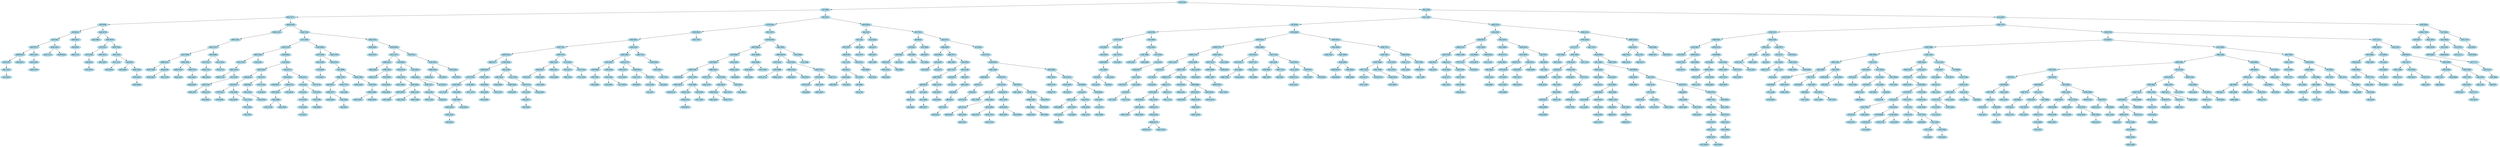 digraph G {
node [shape=ellipse, style=filled, color=lightblue];
"LEX-9162" [label="LEX-9162"];
"LEX-9162" -> "EIP-4496";
"EIP-4496" [label="EIP-4496"];
"EIP-4496" -> "BEU-4171";
"BEU-4171" [label="BEU-4171"];
"BEU-4171" -> "APP-0094";
"APP-0094" [label="APP-0094"];
"APP-0094" -> "ANI-6421";
"ANI-6421" [label="ANI-6421"];
"ANI-6421" -> "AII-7169";
"AII-7169" [label="AII-7169"];
"AII-7169" -> "AEP-4574";
"AEP-4574" [label="AEP-4574"];
"AEP-4574" -> "ADW-8533";
"ADW-8533" [label="ADW-8533"];
"ADW-8533" -> "ABT-4100";
"ABT-4100" [label="ABT-4100"];
"ABT-4100" -> "ABL-7035";
"ABL-7035" [label="ABL-7035"];
"ABL-7035" -> "AAU-8024";
"AAU-8024" [label="AAU-8024"];
"ADW-8533" -> "ADZ-8811";
"ADZ-8811" [label="ADZ-8811"];
"AEP-4574" -> "AFD-3103";
"AFD-3103" [label="AFD-3103"];
"AFD-3103" -> "AHS-2300";
"AHS-2300" [label="AHS-2300"];
"AHS-2300" -> "AHE-6749";
"AHE-6749" [label="AHE-6749"];
"AII-7169" -> "AMO-4501";
"AMO-4501" [label="AMO-4501"];
"AMO-4501" -> "ALN-1132";
"ALN-1132" [label="ALN-1132"];
"AMO-4501" -> "AMP-6829";
"AMP-6829" [label="AMP-6829"];
"ANI-6421" -> "APN-6817";
"APN-6817" [label="APN-6817"];
"APN-6817" -> "ANI-8491";
"ANI-8491" [label="ANI-8491"];
"ANI-8491" -> "ANY-1151";
"ANY-1151" [label="ANY-1151"];
"APP-0094" -> "AQZ-4738";
"AQZ-4738" [label="AQZ-4738"];
"AQZ-4738" -> "AQE-5802";
"AQE-5802" [label="AQE-5802"];
"AQZ-4738" -> "AWV-4976";
"AWV-4976" [label="AWV-4976"];
"AWV-4976" -> "AVY-1033";
"AVY-1033" [label="AVY-1033"];
"AVY-1033" -> "AUT-2320";
"AUT-2320" [label="AUT-2320"];
"AUT-2320" -> "ASJ-0010";
"ASJ-0010" [label="ASJ-0010"];
"ASJ-0010" -> "ATN-9015";
"ATN-9015" [label="ATN-9015"];
"AVY-1033" -> "AWV-4721";
"AWV-4721" [label="AWV-4721"];
"AWV-4721" -> "AWT-4087";
"AWT-4087" [label="AWT-4087"];
"AWV-4976" -> "BDR-7054";
"BDR-7054" [label="BDR-7054"];
"BDR-7054" -> "AZA-3761";
"AZA-3761" [label="AZA-3761"];
"AZA-3761" -> "AYS-7532";
"AYS-7532" [label="AYS-7532"];
"AYS-7532" -> "AYG-9036";
"AYG-9036" [label="AYG-9036"];
"AZA-3761" -> "AZJ-9541";
"AZJ-9541" [label="AZJ-9541"];
"AZJ-9541" -> "AZD-8580";
"AZD-8580" [label="AZD-8580"];
"AZJ-9541" -> "BDE-1633";
"BDE-1633" [label="BDE-1633"];
"BDE-1633" -> "BCR-3442";
"BCR-3442" [label="BCR-3442"];
"BCR-3442" -> "BBC-6948";
"BBC-6948" [label="BBC-6948"];
"BEU-4171" -> "BWR-5678";
"BWR-5678" [label="BWR-5678"];
"BWR-5678" -> "BWK-1533";
"BWK-1533" [label="BWK-1533"];
"BWK-1533" -> "BFH-7291";
"BFH-7291" [label="BFH-7291"];
"BFH-7291" -> "BQO-1231";
"BQO-1231" [label="BQO-1231"];
"BQO-1231" -> "BLO-1900";
"BLO-1900" [label="BLO-1900"];
"BLO-1900" -> "BHB-5254";
"BHB-5254" [label="BHB-5254"];
"BHB-5254" -> "BFW-7048";
"BFW-7048" [label="BFW-7048"];
"BHB-5254" -> "BKJ-8136";
"BKJ-8136" [label="BKJ-8136"];
"BKJ-8136" -> "BHF-2483";
"BHF-2483" [label="BHF-2483"];
"BKJ-8136" -> "BKU-4158";
"BKU-4158" [label="BKU-4158"];
"BLO-1900" -> "BOZ-1852";
"BOZ-1852" [label="BOZ-1852"];
"BOZ-1852" -> "BMG-0316";
"BMG-0316" [label="BMG-0316"];
"BMG-0316" -> "BOJ-2149";
"BOJ-2149" [label="BOJ-2149"];
"BOZ-1852" -> "BPK-7872";
"BPK-7872" [label="BPK-7872"];
"BPK-7872" -> "BQL-4603";
"BQL-4603" [label="BQL-4603"];
"BQL-4603" -> "BQD-9919";
"BQD-9919" [label="BQD-9919"];
"BQO-1231" -> "BUI-8088";
"BUI-8088" [label="BUI-8088"];
"BUI-8088" -> "BUF-9321";
"BUF-9321" [label="BUF-9321"];
"BUF-9321" -> "BQX-7751";
"BQX-7751" [label="BQX-7751"];
"BQX-7751" -> "BRO-4624";
"BRO-4624" [label="BRO-4624"];
"BUI-8088" -> "BUU-4919";
"BUU-4919" [label="BUU-4919"];
"BUU-4919" -> "BVP-2723";
"BVP-2723" [label="BVP-2723"];
"BWR-5678" -> "DQS-7226";
"DQS-7226" [label="DQS-7226"];
"DQS-7226" -> "CYL-3540";
"CYL-3540" [label="CYL-3540"];
"CYL-3540" -> "CAH-7316";
"CAH-7316" [label="CAH-7316"];
"CAH-7316" -> "BZN-3325";
"BZN-3325" [label="BZN-3325"];
"BZN-3325" -> "BYU-4749";
"BYU-4749" [label="BYU-4749"];
"BYU-4749" -> "BXO-3764";
"BXO-3764" [label="BXO-3764"];
"BXO-3764" -> "BXM-1724";
"BXM-1724" [label="BXM-1724"];
"BXO-3764" -> "BYT-1626";
"BYT-1626" [label="BYT-1626"];
"BYT-1626" -> "BYG-4745";
"BYG-4745" [label="BYG-4745"];
"BYG-4745" -> "BXX-2951";
"BXX-2951" [label="BXX-2951"];
"BYG-4745" -> "BYK-2525";
"BYK-2525" [label="BYK-2525"];
"BYK-2525" -> "BYQ-9601";
"BYQ-9601" [label="BYQ-9601"];
"BZN-3325" -> "CAD-0341";
"CAD-0341" [label="CAD-0341"];
"CAH-7316" -> "CXW-8262";
"CXW-8262" [label="CXW-8262"];
"CXW-8262" -> "CLV-5952";
"CLV-5952" [label="CLV-5952"];
"CLV-5952" -> "CHP-7420";
"CHP-7420" [label="CHP-7420"];
"CHP-7420" -> "CHB-8344";
"CHB-8344" [label="CHB-8344"];
"CHB-8344" -> "CDS-6337";
"CDS-6337" [label="CDS-6337"];
"CDS-6337" -> "CCP-9162";
"CCP-9162" [label="CCP-9162"];
"CCP-9162" -> "CAR-9096";
"CAR-9096" [label="CAR-9096"];
"CDS-6337" -> "CFB-7996";
"CFB-7996" [label="CFB-7996"];
"CFB-7996" -> "CED-9278";
"CED-9278" [label="CED-9278"];
"CFB-7996" -> "CGX-7329";
"CGX-7329" [label="CGX-7329"];
"CGX-7329" -> "CFG-3382";
"CFG-3382" [label="CFG-3382"];
"CFG-3382" -> "CFI-7979";
"CFI-7979" [label="CFI-7979"];
"CHP-7420" -> "CIZ-0178";
"CIZ-0178" [label="CIZ-0178"];
"CIZ-0178" -> "CIB-6281";
"CIB-6281" [label="CIB-6281"];
"CIB-6281" -> "CHS-2305";
"CHS-2305" [label="CHS-2305"];
"CHS-2305" -> "CHQ-4452";
"CHQ-4452" [label="CHQ-4452"];
"CIZ-0178" -> "CKU-5758";
"CKU-5758" [label="CKU-5758"];
"CKU-5758" -> "CLB-4919";
"CLB-4919" [label="CLB-4919"];
"CLV-5952" -> "CSQ-8175";
"CSQ-8175" [label="CSQ-8175"];
"CSQ-8175" -> "CON-9322";
"CON-9322" [label="CON-9322"];
"CON-9322" -> "CNH-6051";
"CNH-6051" [label="CNH-6051"];
"CON-9322" -> "CRR-2727";
"CRR-2727" [label="CRR-2727"];
"CRR-2727" -> "CRN-3890";
"CRN-3890" [label="CRN-3890"];
"CRN-3890" -> "CRG-3800";
"CRG-3800" [label="CRG-3800"];
"CRG-3800" -> "COO-5139";
"COO-5139" [label="COO-5139"];
"CRG-3800" -> "CRN-3529";
"CRN-3529" [label="CRN-3529"];
"CRR-2727" -> "CRZ-6918";
"CRZ-6918" [label="CRZ-6918"];
"CSQ-8175" -> "CXG-4311";
"CXG-4311" [label="CXG-4311"];
"CXG-4311" -> "CVI-4246";
"CVI-4246" [label="CVI-4246"];
"CVI-4246" -> "CSX-6161";
"CSX-6161" [label="CSX-6161"];
"CSX-6161" -> "CUZ-0552";
"CUZ-0552" [label="CUZ-0552"];
"CUZ-0552" -> "CUS-9162";
"CUS-9162" [label="CUS-9162"];
"CUS-9162" -> "CTI-3812";
"CTI-3812" [label="CTI-3812"];
"CVI-4246" -> "CVZ-6278";
"CVZ-6278" [label="CVZ-6278"];
"CVZ-6278" -> "CWI-0796";
"CWI-0796" [label="CWI-0796"];
"CWI-0796" -> "CXD-0806";
"CXD-0806" [label="CXD-0806"];
"CXG-4311" -> "CXU-4170";
"CXU-4170" [label="CXU-4170"];
"CYL-3540" -> "DOO-8692";
"DOO-8692" [label="DOO-8692"];
"DOO-8692" -> "DFF-4539";
"DFF-4539" [label="DFF-4539"];
"DFF-4539" -> "DDL-8786";
"DDL-8786" [label="DDL-8786"];
"DDL-8786" -> "CYZ-5646";
"CYZ-5646" [label="CYZ-5646"];
"CYZ-5646" -> "CYO-9612";
"CYO-9612" [label="CYO-9612"];
"DFF-4539" -> "DFZ-6133";
"DFZ-6133" [label="DFZ-6133"];
"DFZ-6133" -> "DLS-2899";
"DLS-2899" [label="DLS-2899"];
"DLS-2899" -> "DKH-3750";
"DKH-3750" [label="DKH-3750"];
"DKH-3750" -> "DJE-3852";
"DJE-3852" [label="DJE-3852"];
"DJE-3852" -> "DHP-2377";
"DHP-2377" [label="DHP-2377"];
"DHP-2377" -> "DGY-4444";
"DGY-4444" [label="DGY-4444"];
"DHP-2377" -> "DIX-1566";
"DIX-1566" [label="DIX-1566"];
"DIX-1566" -> "DIV-0874";
"DIV-0874" [label="DIV-0874"];
"DKH-3750" -> "DLM-7753";
"DLM-7753" [label="DLM-7753"];
"DLM-7753" -> "DLJ-1580";
"DLJ-1580" [label="DLJ-1580"];
"DLS-2899" -> "DMG-1589";
"DMG-1589" [label="DMG-1589"];
"DMG-1589" -> "DMG-0349";
"DMG-0349" [label="DMG-0349"];
"DMG-1589" -> "DOJ-4193";
"DOJ-4193" [label="DOJ-4193"];
"DOJ-4193" -> "DMW-1088";
"DMW-1088" [label="DMW-1088"];
"DMW-1088" -> "DML-0016";
"DML-0016" [label="DML-0016"];
"DMW-1088" -> "DMX-5634";
"DMX-5634" [label="DMX-5634"];
"DOO-8692" -> "DQO-3756";
"DQO-3756" [label="DQO-3756"];
"DQS-7226" -> "DRQ-7410";
"DRQ-7410" [label="DRQ-7410"];
"DRQ-7410" -> "DRK-5093";
"DRK-5093" [label="DRK-5093"];
"DRK-5093" -> "DQZ-9727";
"DQZ-9727" [label="DQZ-9727"];
"DRQ-7410" -> "EDQ-8364";
"EDQ-8364" [label="EDQ-8364"];
"EDQ-8364" -> "DVG-1277";
"DVG-1277" [label="DVG-1277"];
"DVG-1277" -> "DRS-8341";
"DRS-8341" [label="DRS-8341"];
"DRS-8341" -> "DRQ-9664";
"DRQ-9664" [label="DRQ-9664"];
"DRS-8341" -> "DTB-7652";
"DTB-7652" [label="DTB-7652"];
"DTB-7652" -> "DSH-3719";
"DSH-3719" [label="DSH-3719"];
"DTB-7652" -> "DUZ-8001";
"DUZ-8001" [label="DUZ-8001"];
"DUZ-8001" -> "DUR-8436";
"DUR-8436" [label="DUR-8436"];
"DUR-8436" -> "DTH-5000";
"DTH-5000" [label="DTH-5000"];
"DVG-1277" -> "DYR-8861";
"DYR-8861" [label="DYR-8861"];
"DYR-8861" -> "DVN-6479";
"DVN-6479" [label="DVN-6479"];
"DVN-6479" -> "DWS-9072";
"DWS-9072" [label="DWS-9072"];
"DWS-9072" -> "DWL-0966";
"DWL-0966" [label="DWL-0966"];
"DWS-9072" -> "DXO-0442";
"DXO-0442" [label="DXO-0442"];
"DXO-0442" -> "DWV-8659";
"DWV-8659" [label="DWV-8659"];
"DWV-8659" -> "DXO-0264";
"DXO-0264" [label="DXO-0264"];
"DXO-0442" -> "DXW-3105";
"DXW-3105" [label="DXW-3105"];
"DXW-3105" -> "DXQ-3632";
"DXQ-3632" [label="DXQ-3632"];
"DXW-3105" -> "DXW-7600";
"DXW-7600" [label="DXW-7600"];
"DYR-8861" -> "DZC-8931";
"DZC-8931" [label="DZC-8931"];
"DZC-8931" -> "EAS-2601";
"EAS-2601" [label="EAS-2601"];
"EAS-2601" -> "DZK-7375";
"DZK-7375" [label="DZK-7375"];
"DZK-7375" -> "EAG-5296";
"EAG-5296" [label="EAG-5296"];
"EAG-5296" -> "DZN-7220";
"DZN-7220" [label="DZN-7220"];
"EAG-5296" -> "EAJ-6154";
"EAJ-6154" [label="EAJ-6154"];
"EAS-2601" -> "ECX-0570";
"ECX-0570" [label="ECX-0570"];
"EDQ-8364" -> "EIA-9721";
"EIA-9721" [label="EIA-9721"];
"EIA-9721" -> "EES-2634";
"EES-2634" [label="EES-2634"];
"EES-2634" -> "EDW-0423";
"EDW-0423" [label="EDW-0423"];
"EDW-0423" -> "EDR-6061";
"EDR-6061" [label="EDR-6061"];
"EDW-0423" -> "EEF-0617";
"EEF-0617" [label="EEF-0617"];
"EES-2634" -> "EES-6200";
"EES-6200" [label="EES-6200"];
"EES-6200" -> "EET-6576";
"EET-6576" [label="EET-6576"];
"EIP-4496" -> "IDY-5341";
"IDY-5341" [label="IDY-5341"];
"IDY-5341" -> "GUX-8296";
"GUX-8296" [label="GUX-8296"];
"GUX-8296" -> "GON-9054";
"GON-9054" [label="GON-9054"];
"GON-9054" -> "FWS-0041";
"FWS-0041" [label="FWS-0041"];
"FWS-0041" -> "FOF-7291";
"FOF-7291" [label="FOF-7291"];
"FOF-7291" -> "EKM-5032";
"EKM-5032" [label="EKM-5032"];
"EKM-5032" -> "EJB-0417";
"EJB-0417" [label="EJB-0417"];
"EKM-5032" -> "FDW-6924";
"FDW-6924" [label="FDW-6924"];
"FDW-6924" -> "EWB-0203";
"EWB-0203" [label="EWB-0203"];
"EWB-0203" -> "ETN-5702";
"ETN-5702" [label="ETN-5702"];
"ETN-5702" -> "ELM-5863";
"ELM-5863" [label="ELM-5863"];
"ELM-5863" -> "ELL-4345";
"ELL-4345" [label="ELL-4345"];
"ELM-5863" -> "ETA-4820";
"ETA-4820" [label="ETA-4820"];
"ETA-4820" -> "EQD-9291";
"EQD-9291" [label="EQD-9291"];
"EQD-9291" -> "EMG-2945";
"EMG-2945" [label="EMG-2945"];
"EMG-2945" -> "EOE-5245";
"EOE-5245" [label="EOE-5245"];
"EOE-5245" -> "EPI-9236";
"EPI-9236" [label="EPI-9236"];
"EQD-9291" -> "EQQ-6012";
"EQQ-6012" [label="EQQ-6012"];
"ETN-5702" -> "EUR-0097";
"EUR-0097" [label="EUR-0097"];
"EUR-0097" -> "EVU-1178";
"EVU-1178" [label="EVU-1178"];
"EWB-0203" -> "EWN-1047";
"EWN-1047" [label="EWN-1047"];
"EWN-1047" -> "FAD-8893";
"FAD-8893" [label="FAD-8893"];
"FAD-8893" -> "EZS-6089";
"EZS-6089" [label="EZS-6089"];
"EZS-6089" -> "EZG-8460";
"EZG-8460" [label="EZG-8460"];
"FAD-8893" -> "FDG-5707";
"FDG-5707" [label="FDG-5707"];
"FDW-6924" -> "FJU-3265";
"FJU-3265" [label="FJU-3265"];
"FJU-3265" -> "FFE-4442";
"FFE-4442" [label="FFE-4442"];
"FFE-4442" -> "FED-0985";
"FED-0985" [label="FED-0985"];
"FFE-4442" -> "FHH-3644";
"FHH-3644" [label="FHH-3644"];
"FHH-3644" -> "FGR-6520";
"FGR-6520" [label="FGR-6520"];
"FJU-3265" -> "FNG-1953";
"FNG-1953" [label="FNG-1953"];
"FNG-1953" -> "FML-2718";
"FML-2718" [label="FML-2718"];
"FML-2718" -> "FLV-1638";
"FLV-1638" [label="FLV-1638"];
"FLV-1638" -> "FKA-3877";
"FKA-3877" [label="FKA-3877"];
"FKA-3877" -> "FJU-9529";
"FJU-9529" [label="FJU-9529"];
"FML-2718" -> "FMQ-4645";
"FMQ-4645" [label="FMQ-4645"];
"FOF-7291" -> "FRP-5755";
"FRP-5755" [label="FRP-5755"];
"FRP-5755" -> "FRE-3330";
"FRE-3330" [label="FRE-3330"];
"FRE-3330" -> "FQR-6265";
"FQR-6265" [label="FQR-6265"];
"FQR-6265" -> "FPI-9105";
"FPI-9105" [label="FPI-9105"];
"FQR-6265" -> "FRD-4059";
"FRD-4059" [label="FRD-4059"];
"FRD-4059" -> "FQU-0464";
"FQU-0464" [label="FQU-0464"];
"FRE-3330" -> "FRH-2501";
"FRH-2501" [label="FRH-2501"];
"FRH-2501" -> "FRO-0068";
"FRO-0068" [label="FRO-0068"];
"FRP-5755" -> "FTN-0343";
"FTN-0343" [label="FTN-0343"];
"FTN-0343" -> "FSG-9217";
"FSG-9217" [label="FSG-9217"];
"FSG-9217" -> "FRP-7053";
"FRP-7053" [label="FRP-7053"];
"FTN-0343" -> "FVG-1343";
"FVG-1343" [label="FVG-1343"];
"FVG-1343" -> "FTU-3196";
"FTU-3196" [label="FTU-3196"];
"FWS-0041" -> "GJM-5219";
"GJM-5219" [label="GJM-5219"];
"GJM-5219" -> "GER-3967";
"GER-3967" [label="GER-3967"];
"GER-3967" -> "FZO-4587";
"FZO-4587" [label="FZO-4587"];
"FZO-4587" -> "FXZ-9965";
"FXZ-9965" [label="FXZ-9965"];
"FXZ-9965" -> "FXT-7002";
"FXT-7002" [label="FXT-7002"];
"FXT-7002" -> "FXN-2686";
"FXN-2686" [label="FXN-2686"];
"FZO-4587" -> "GDR-5202";
"GDR-5202" [label="GDR-5202"];
"GDR-5202" -> "GAV-4766";
"GAV-4766" [label="GAV-4766"];
"GAV-4766" -> "FZS-4055";
"FZS-4055" [label="FZS-4055"];
"GAV-4766" -> "GCC-0036";
"GCC-0036" [label="GCC-0036"];
"GER-3967" -> "GFQ-0173";
"GFQ-0173" [label="GFQ-0173"];
"GFQ-0173" -> "GFB-7672";
"GFB-7672" [label="GFB-7672"];
"GFB-7672" -> "GEU-8194";
"GEU-8194" [label="GEU-8194"];
"GFQ-0173" -> "GHR-4672";
"GHR-4672" [label="GHR-4672"];
"GHR-4672" -> "GGX-3151";
"GGX-3151" [label="GGX-3151"];
"GGX-3151" -> "GHI-9857";
"GHI-9857" [label="GHI-9857"];
"GHR-4672" -> "GJD-5767";
"GJD-5767" [label="GJD-5767"];
"GJD-5767" -> "GHT-5200";
"GHT-5200" [label="GHT-5200"];
"GHT-5200" -> "GII-1591";
"GII-1591" [label="GII-1591"];
"GJD-5767" -> "GJL-6444";
"GJL-6444" [label="GJL-6444"];
"GJM-5219" -> "GJR-7123";
"GJR-7123" [label="GJR-7123"];
"GJR-7123" -> "GMD-9294";
"GMD-9294" [label="GMD-9294"];
"GMD-9294" -> "GMT-3281";
"GMT-3281" [label="GMT-3281"];
"GMT-3281" -> "GMY-1901";
"GMY-1901" [label="GMY-1901"];
"GON-9054" -> "GSS-7707";
"GSS-7707" [label="GSS-7707"];
"GUX-8296" -> "IDC-3578";
"IDC-3578" [label="IDC-3578"];
"IDC-3578" -> "HUM-8306";
"HUM-8306" [label="HUM-8306"];
"HUM-8306" -> "HPO-9842";
"HPO-9842" [label="HPO-9842"];
"HPO-9842" -> "HLG-9861";
"HLG-9861" [label="HLG-9861"];
"HLG-9861" -> "GZZ-6662";
"GZZ-6662" [label="GZZ-6662"];
"GZZ-6662" -> "GWK-1094";
"GWK-1094" [label="GWK-1094"];
"GWK-1094" -> "GWB-6648";
"GWB-6648" [label="GWB-6648"];
"GWK-1094" -> "GWZ-2379";
"GWZ-2379" [label="GWZ-2379"];
"GWZ-2379" -> "GWO-6872";
"GWO-6872" [label="GWO-6872"];
"GWO-6872" -> "GWR-8312";
"GWR-8312" [label="GWR-8312"];
"GWZ-2379" -> "GYP-1858";
"GYP-1858" [label="GYP-1858"];
"GYP-1858" -> "GXQ-2730";
"GXQ-2730" [label="GXQ-2730"];
"GXQ-2730" -> "GXM-0372";
"GXM-0372" [label="GXM-0372"];
"GXM-0372" -> "GXH-0935";
"GXH-0935" [label="GXH-0935"];
"GYP-1858" -> "GZE-8100";
"GZE-8100" [label="GZE-8100"];
"GZE-8100" -> "GYU-5285";
"GYU-5285" [label="GYU-5285"];
"GZZ-6662" -> "HBP-5042";
"HBP-5042" [label="HBP-5042"];
"HBP-5042" -> "HAD-7797";
"HAD-7797" [label="HAD-7797"];
"HAD-7797" -> "HAZ-1975";
"HAZ-1975" [label="HAZ-1975"];
"HBP-5042" -> "HGW-7887";
"HGW-7887" [label="HGW-7887"];
"HGW-7887" -> "HEE-8955";
"HEE-8955" [label="HEE-8955"];
"HEE-8955" -> "HBW-2056";
"HBW-2056" [label="HBW-2056"];
"HBW-2056" -> "HBV-5202";
"HBV-5202" [label="HBV-5202"];
"HBW-2056" -> "HCH-7375";
"HCH-7375" [label="HCH-7375"];
"HEE-8955" -> "HFZ-7619";
"HFZ-7619" [label="HFZ-7619"];
"HGW-7887" -> "HIF-1638";
"HIF-1638" [label="HIF-1638"];
"HIF-1638" -> "HIU-2891";
"HIU-2891" [label="HIU-2891"];
"HLG-9861" -> "HLR-5203";
"HLR-5203" [label="HLR-5203"];
"HLR-5203" -> "HME-1456";
"HME-1456" [label="HME-1456"];
"HME-1456" -> "HOI-8029";
"HOI-8029" [label="HOI-8029"];
"HPO-9842" -> "HUL-8389";
"HUL-8389" [label="HUL-8389"];
"HUL-8389" -> "HSV-8406";
"HSV-8406" [label="HSV-8406"];
"HSV-8406" -> "HQG-0025";
"HQG-0025" [label="HQG-0025"];
"HQG-0025" -> "HST-4262";
"HST-4262" [label="HST-4262"];
"HSV-8406" -> "HUC-5947";
"HUC-5947" [label="HUC-5947"];
"HUM-8306" -> "IBG-5845";
"IBG-5845" [label="IBG-5845"];
"IBG-5845" -> "HWO-8078";
"HWO-8078" [label="HWO-8078"];
"HWO-8078" -> "HUY-0232";
"HUY-0232" [label="HUY-0232"];
"HUY-0232" -> "HVV-4988";
"HVV-4988" [label="HVV-4988"];
"HVV-4988" -> "HUZ-3713";
"HUZ-3713" [label="HUZ-3713"];
"HVV-4988" -> "HWN-2195";
"HWN-2195" [label="HWN-2195"];
"HWO-8078" -> "HYA-5258";
"HYA-5258" [label="HYA-5258"];
"HYA-5258" -> "HXH-2300";
"HXH-2300" [label="HXH-2300"];
"HXH-2300" -> "HXB-4527";
"HXB-4527" [label="HXB-4527"];
"HXH-2300" -> "HXV-9527";
"HXV-9527" [label="HXV-9527"];
"HYA-5258" -> "HZN-7310";
"HZN-7310" [label="HZN-7310"];
"HZN-7310" -> "HYZ-4644";
"HYZ-4644" [label="HYZ-4644"];
"HYZ-4644" -> "HYD-3330";
"HYD-3330" [label="HYD-3330"];
"HYD-3330" -> "HYJ-2894";
"HYJ-2894" [label="HYJ-2894"];
"HYZ-4644" -> "HZJ-7549";
"HZJ-7549" [label="HZJ-7549"];
"HZJ-7549" -> "HZD-4647";
"HZD-4647" [label="HZD-4647"];
"HZN-7310" -> "IAB-7311";
"IAB-7311" [label="IAB-7311"];
"IBG-5845" -> "ICN-2088";
"ICN-2088" [label="ICN-2088"];
"ICN-2088" -> "ICA-1398";
"ICA-1398" [label="ICA-1398"];
"IDY-5341" -> "IWN-4616";
"IWN-4616" [label="IWN-4616"];
"IWN-4616" -> "IRJ-3305";
"IRJ-3305" [label="IRJ-3305"];
"IRJ-3305" -> "IPJ-1351";
"IPJ-1351" [label="IPJ-1351"];
"IPJ-1351" -> "IPE-3267";
"IPE-3267" [label="IPE-3267"];
"IPE-3267" -> "IMJ-8799";
"IMJ-8799" [label="IMJ-8799"];
"IMJ-8799" -> "ILX-1159";
"ILX-1159" [label="ILX-1159"];
"ILX-1159" -> "IHI-5627";
"IHI-5627" [label="IHI-5627"];
"IHI-5627" -> "IGM-8326";
"IGM-8326" [label="IGM-8326"];
"IGM-8326" -> "IEB-4259";
"IEB-4259" [label="IEB-4259"];
"IGM-8326" -> "IGX-0919";
"IGX-0919" [label="IGX-0919"];
"IHI-5627" -> "ILU-4305";
"ILU-4305" [label="ILU-4305"];
"ILU-4305" -> "IIF-2660";
"IIF-2660" [label="IIF-2660"];
"IIF-2660" -> "IJS-2730";
"IJS-2730" [label="IJS-2730"];
"IMJ-8799" -> "ING-0312";
"ING-0312" [label="ING-0312"];
"ING-0312" -> "IPD-9640";
"IPD-9640" [label="IPD-9640"];
"IPD-9640" -> "INS-3872";
"INS-3872" [label="INS-3872"];
"IPJ-1351" -> "IQE-2802";
"IQE-2802" [label="IQE-2802"];
"IQE-2802" -> "IQS-3971";
"IQS-3971" [label="IQS-3971"];
"IRJ-3305" -> "IUQ-4420";
"IUQ-4420" [label="IUQ-4420"];
"IUQ-4420" -> "IRY-4314";
"IRY-4314" [label="IRY-4314"];
"IRY-4314" -> "IRP-4307";
"IRP-4307" [label="IRP-4307"];
"IRP-4307" -> "IRN-1568";
"IRN-1568" [label="IRN-1568"];
"IWN-4616" -> "JFU-7914";
"JFU-7914" [label="JFU-7914"];
"JFU-7914" -> "JDI-9810";
"JDI-9810" [label="JDI-9810"];
"JDI-9810" -> "IZT-8419";
"IZT-8419" [label="IZT-8419"];
"IZT-8419" -> "IZE-9483";
"IZE-9483" [label="IZE-9483"];
"IZE-9483" -> "IXB-2223";
"IXB-2223" [label="IXB-2223"];
"IXB-2223" -> "IWO-9553";
"IWO-9553" [label="IWO-9553"];
"IWO-9553" -> "IXB-0384";
"IXB-0384" [label="IXB-0384"];
"IXB-2223" -> "IYK-2898";
"IYK-2898" [label="IYK-2898"];
"IZE-9483" -> "IZF-3342";
"IZF-3342" [label="IZF-3342"];
"IZT-8419" -> "JBY-2986";
"JBY-2986" [label="JBY-2986"];
"JBY-2986" -> "JAZ-6699";
"JAZ-6699" [label="JAZ-6699"];
"JBY-2986" -> "JCF-6403";
"JCF-6403" [label="JCF-6403"];
"JDI-9810" -> "JES-5960";
"JES-5960" [label="JES-5960"];
"JES-5960" -> "JEP-9857";
"JEP-9857" [label="JEP-9857"];
"JFU-7914" -> "JSZ-4571";
"JSZ-4571" [label="JSZ-4571"];
"JSZ-4571" -> "JHB-4690";
"JHB-4690" [label="JHB-4690"];
"JHB-4690" -> "JGX-0902";
"JGX-0902" [label="JGX-0902"];
"JGX-0902" -> "JGQ-6870";
"JGQ-6870" [label="JGQ-6870"];
"JGQ-6870" -> "JGN-0256";
"JGN-0256" [label="JGN-0256"];
"JGQ-6870" -> "JGT-0371";
"JGT-0371" [label="JGT-0371"];
"JHB-4690" -> "JHK-1071";
"JHK-1071" [label="JHK-1071"];
"JHK-1071" -> "JHD-4965";
"JHD-4965" [label="JHD-4965"];
"JHK-1071" -> "JOS-0638";
"JOS-0638" [label="JOS-0638"];
"JOS-0638" -> "JHL-7319";
"JHL-7319" [label="JHL-7319"];
"JHL-7319" -> "JMP-7656";
"JMP-7656" [label="JMP-7656"];
"JMP-7656" -> "JKR-6939";
"JKR-6939" [label="JKR-6939"];
"JKR-6939" -> "JHV-9014";
"JHV-9014" [label="JHV-9014"];
"JHV-9014" -> "JJR-3159";
"JJR-3159" [label="JJR-3159"];
"JJR-3159" -> "JIU-0642";
"JIU-0642" [label="JIU-0642"];
"JKR-6939" -> "JLU-0483";
"JLU-0483" [label="JLU-0483"];
"JLU-0483" -> "JLO-3806";
"JLO-3806" [label="JLO-3806"];
"JLO-3806" -> "JKW-5977";
"JKW-5977" [label="JKW-5977"];
"JMP-7656" -> "JMW-1918";
"JMW-1918" [label="JMW-1918"];
"JMW-1918" -> "JOH-0207";
"JOH-0207" [label="JOH-0207"];
"JOH-0207" -> "JOA-6456";
"JOA-6456" [label="JOA-6456"];
"JOS-0638" -> "JPG-3148";
"JPG-3148" [label="JPG-3148"];
"JPG-3148" -> "JOX-8783";
"JOX-8783" [label="JOX-8783"];
"JOX-8783" -> "JOT-6070";
"JOT-6070" [label="JOT-6070"];
"JPG-3148" -> "JRY-3872";
"JRY-3872" [label="JRY-3872"];
"JRY-3872" -> "JRN-3507";
"JRN-3507" [label="JRN-3507"];
"JRN-3507" -> "JPJ-2699";
"JPJ-2699" [label="JPJ-2699"];
"JPJ-2699" -> "JRI-6653";
"JRI-6653" [label="JRI-6653"];
"JRI-6653" -> "JPQ-7807";
"JPQ-7807" [label="JPQ-7807"];
"JPQ-7807" -> "JQP-9106";
"JQP-9106" [label="JQP-9106"];
"JSZ-4571" -> "JTL-9423";
"JTL-9423" [label="JTL-9423"];
"JTL-9423" -> "LEO-4719";
"LEO-4719" [label="LEO-4719"];
"LEO-4719" -> "KOM-4956";
"KOM-4956" [label="KOM-4956"];
"KOM-4956" -> "JWK-1400";
"JWK-1400" [label="JWK-1400"];
"JWK-1400" -> "JWD-8674";
"JWD-8674" [label="JWD-8674"];
"JWD-8674" -> "JVY-6115";
"JVY-6115" [label="JVY-6115"];
"JVY-6115" -> "JTY-9345";
"JTY-9345" [label="JTY-9345"];
"JTY-9345" -> "JUA-3276";
"JUA-3276" [label="JUA-3276"];
"JWK-1400" -> "KGW-5913";
"KGW-5913" [label="KGW-5913"];
"KGW-5913" -> "KFG-8143";
"KFG-8143" [label="KFG-8143"];
"KFG-8143" -> "JWO-1166";
"JWO-1166" [label="JWO-1166"];
"JWO-1166" -> "JWL-7636";
"JWL-7636" [label="JWL-7636"];
"JWO-1166" -> "KAH-3081";
"KAH-3081" [label="KAH-3081"];
"KAH-3081" -> "JXO-4176";
"JXO-4176" [label="JXO-4176"];
"JXO-4176" -> "JWS-9524";
"JWS-9524" [label="JWS-9524"];
"JXO-4176" -> "JXW-2160";
"JXW-2160" [label="JXW-2160"];
"JXW-2160" -> "JZA-2325";
"JZA-2325" [label="JZA-2325"];
"KAH-3081" -> "KDY-1895";
"KDY-1895" [label="KDY-1895"];
"KDY-1895" -> "KDJ-3763";
"KDJ-3763" [label="KDJ-3763"];
"KDY-1895" -> "KEW-7912";
"KEW-7912" [label="KEW-7912"];
"KEW-7912" -> "KEU-7233";
"KEU-7233" [label="KEU-7233"];
"KFG-8143" -> "KGM-8673";
"KGM-8673" [label="KGM-8673"];
"KGM-8673" -> "KFP-3158";
"KFP-3158" [label="KFP-3158"];
"KFP-3158" -> "KFR-9308";
"KFR-9308" [label="KFR-9308"];
"KFR-9308" -> "KFR-3947";
"KFR-3947" [label="KFR-3947"];
"KFR-9308" -> "KGE-8064";
"KGE-8064" [label="KGE-8064"];
"KGW-5913" -> "KID-6655";
"KID-6655" [label="KID-6655"];
"KID-6655" -> "KHL-3064";
"KHL-3064" [label="KHL-3064"];
"KID-6655" -> "KNW-7448";
"KNW-7448" [label="KNW-7448"];
"KNW-7448" -> "KMK-2049";
"KMK-2049" [label="KMK-2049"];
"KMK-2049" -> "KJX-5946";
"KJX-5946" [label="KJX-5946"];
"KJX-5946" -> "KIM-0619";
"KIM-0619" [label="KIM-0619"];
"KJX-5946" -> "KKI-3564";
"KKI-3564" [label="KKI-3564"];
"KMK-2049" -> "KNH-4629";
"KNH-4629" [label="KNH-4629"];
"KNW-7448" -> "KOG-6747";
"KOG-6747" [label="KOG-6747"];
"KOM-4956" -> "KQF-4683";
"KQF-4683" [label="KQF-4683"];
"KQF-4683" -> "KOZ-1019";
"KOZ-1019" [label="KOZ-1019"];
"KOZ-1019" -> "KPW-2743";
"KPW-2743" [label="KPW-2743"];
"KPW-2743" -> "KQB-6719";
"KQB-6719" [label="KQB-6719"];
"KQF-4683" -> "KUN-4433";
"KUN-4433" [label="KUN-4433"];
"KUN-4433" -> "KUM-4053";
"KUM-4053" [label="KUM-4053"];
"KUM-4053" -> "KUI-8403";
"KUI-8403" [label="KUI-8403"];
"KUN-4433" -> "LBT-8889";
"LBT-8889" [label="LBT-8889"];
"LBT-8889" -> "LAZ-6815";
"LAZ-6815" [label="LAZ-6815"];
"LAZ-6815" -> "KWZ-1634";
"KWZ-1634" [label="KWZ-1634"];
"KWZ-1634" -> "KVB-9989";
"KVB-9989" [label="KVB-9989"];
"KWZ-1634" -> "KZZ-5873";
"KZZ-5873" [label="KZZ-5873"];
"KZZ-5873" -> "KYQ-2903";
"KYQ-2903" [label="KYQ-2903"];
"KYQ-2903" -> "KXI-6659";
"KXI-6659" [label="KXI-6659"];
"KZZ-5873" -> "LAY-6663";
"LAY-6663" [label="LAY-6663"];
"LAZ-6815" -> "LBL-9151";
"LBL-9151" [label="LBL-9151"];
"LBL-9151" -> "LBE-2636";
"LBE-2636" [label="LBE-2636"];
"LBE-2636" -> "LBA-1572";
"LBA-1572" [label="LBA-1572"];
"LBT-8889" -> "LDQ-8642";
"LDQ-8642" [label="LDQ-8642"];
"LDQ-8642" -> "LDA-4497";
"LDA-4497" [label="LDA-4497"];
"LDA-4497" -> "LCS-0710";
"LCS-0710" [label="LCS-0710"];
"LCS-0710" -> "LBU-9984";
"LBU-9984" [label="LBU-9984"];
"LEX-9162" -> "RSL-6380";
"RSL-6380" [label="RSL-6380"];
"RSL-6380" -> "OIO-7528";
"OIO-7528" [label="OIO-7528"];
"OIO-7528" -> "LXF-6566";
"LXF-6566" [label="LXF-6566"];
"LXF-6566" -> "LKV-8766";
"LKV-8766" [label="LKV-8766"];
"LKV-8766" -> "LFT-5728";
"LFT-5728" [label="LFT-5728"];
"LFT-5728" -> "LEZ-9497";
"LEZ-9497" [label="LEZ-9497"];
"LEZ-9497" -> "LFA-5559";
"LFA-5559" [label="LFA-5559"];
"LFT-5728" -> "LGT-3368";
"LGT-3368" [label="LGT-3368"];
"LGT-3368" -> "LKO-7678";
"LKO-7678" [label="LKO-7678"];
"LKO-7678" -> "LHM-0993";
"LHM-0993" [label="LHM-0993"];
"LHM-0993" -> "LIU-3608";
"LIU-3608" [label="LIU-3608"];
"LIU-3608" -> "LII-4595";
"LII-4595" [label="LII-4595"];
"LII-4595" -> "LIE-0239";
"LIE-0239" [label="LIE-0239"];
"LII-4595" -> "LIJ-9022";
"LIJ-9022" [label="LIJ-9022"];
"LIU-3608" -> "LKG-4103";
"LKG-4103" [label="LKG-4103"];
"LKO-7678" -> "LKT-3681";
"LKT-3681" [label="LKT-3681"];
"LKV-8766" -> "LVN-4969";
"LVN-4969" [label="LVN-4969"];
"LVN-4969" -> "LPZ-2200";
"LPZ-2200" [label="LPZ-2200"];
"LPZ-2200" -> "LOK-7086";
"LOK-7086" [label="LOK-7086"];
"LOK-7086" -> "LNH-5641";
"LNH-5641" [label="LNH-5641"];
"LOK-7086" -> "LPB-2568";
"LPB-2568" [label="LPB-2568"];
"LPZ-2200" -> "LTU-3558";
"LTU-3558" [label="LTU-3558"];
"LTU-3558" -> "LST-4976";
"LST-4976" [label="LST-4976"];
"LST-4976" -> "LQK-4667";
"LQK-4667" [label="LQK-4667"];
"LQK-4667" -> "LQU-7952";
"LQU-7952" [label="LQU-7952"];
"LQU-7952" -> "LQS-6310";
"LQS-6310" [label="LQS-6310"];
"LQU-7952" -> "LRG-2942";
"LRG-2942" [label="LRG-2942"];
"LRG-2942" -> "LSI-0330";
"LSI-0330" [label="LSI-0330"];
"LSI-0330" -> "LRT-7492";
"LRT-7492" [label="LRT-7492"];
"LSI-0330" -> "LSP-5718";
"LSP-5718" [label="LSP-5718"];
"LXF-6566" -> "NPZ-0666";
"NPZ-0666" [label="NPZ-0666"];
"NPZ-0666" -> "NAV-0140";
"NAV-0140" [label="NAV-0140"];
"NAV-0140" -> "MWH-7537";
"MWH-7537" [label="MWH-7537"];
"MWH-7537" -> "MBB-2136";
"MBB-2136" [label="MBB-2136"];
"MBB-2136" -> "MAU-4339";
"MAU-4339" [label="MAU-4339"];
"MAU-4339" -> "LYA-8159";
"LYA-8159" [label="LYA-8159"];
"LYA-8159" -> "LZL-9502";
"LZL-9502" [label="LZL-9502"];
"LZL-9502" -> "LYH-6452";
"LYH-6452" [label="LYH-6452"];
"MBB-2136" -> "MUE-2999";
"MUE-2999" [label="MUE-2999"];
"MUE-2999" -> "MKE-1580";
"MKE-1580" [label="MKE-1580"];
"MKE-1580" -> "MBH-2731";
"MBH-2731" [label="MBH-2731"];
"MBH-2731" -> "MJB-2773";
"MJB-2773" [label="MJB-2773"];
"MJB-2773" -> "MFN-4681";
"MFN-4681" [label="MFN-4681"];
"MFN-4681" -> "MCD-9422";
"MCD-9422" [label="MCD-9422"];
"MCD-9422" -> "MEU-6235";
"MEU-6235" [label="MEU-6235"];
"MEU-6235" -> "MDV-3795";
"MDV-3795" [label="MDV-3795"];
"MEU-6235" -> "MFE-0043";
"MFE-0043" [label="MFE-0043"];
"MFN-4681" -> "MIU-0791";
"MIU-0791" [label="MIU-0791"];
"MIU-0791" -> "MFR-0371";
"MFR-0371" [label="MFR-0371"];
"MFR-0371" -> "MGD-6352";
"MGD-6352" [label="MGD-6352"];
"MGD-6352" -> "MHA-4172";
"MHA-4172" [label="MHA-4172"];
"MHA-4172" -> "MGK-6321";
"MGK-6321" [label="MGK-6321"];
"MHA-4172" -> "MHU-3914";
"MHU-3914" [label="MHU-3914"];
"MJB-2773" -> "MJP-9113";
"MJP-9113" [label="MJP-9113"];
"MJP-9113" -> "MJC-1122";
"MJC-1122" [label="MJC-1122"];
"MKE-1580" -> "MMO-5136";
"MMO-5136" [label="MMO-5136"];
"MMO-5136" -> "MLH-6160";
"MLH-6160" [label="MLH-6160"];
"MLH-6160" -> "MKF-0641";
"MKF-0641" [label="MKF-0641"];
"MMO-5136" -> "MRV-8880";
"MRV-8880" [label="MRV-8880"];
"MRV-8880" -> "MNT-3910";
"MNT-3910" [label="MNT-3910"];
"MNT-3910" -> "MNJ-5644";
"MNJ-5644" [label="MNJ-5644"];
"MNT-3910" -> "MQN-6193";
"MQN-6193" [label="MQN-6193"];
"MQN-6193" -> "MOJ-7816";
"MOJ-7816" [label="MOJ-7816"];
"MOJ-7816" -> "MNU-2418";
"MNU-2418" [label="MNU-2418"];
"MRV-8880" -> "MSG-8030";
"MSG-8030" [label="MSG-8030"];
"MSG-8030" -> "MTO-6433";
"MTO-6433" [label="MTO-6433"];
"MUE-2999" -> "MUG-4230";
"MUG-4230" [label="MUG-4230"];
"MUG-4230" -> "MVK-9282";
"MVK-9282" [label="MVK-9282"];
"MWH-7537" -> "MZX-1463";
"MZX-1463" [label="MZX-1463"];
"MZX-1463" -> "MYF-1919";
"MYF-1919" [label="MYF-1919"];
"MYF-1919" -> "MYE-9606";
"MYE-9606" [label="MYE-9606"];
"MYE-9606" -> "MWL-7667";
"MWL-7667" [label="MWL-7667"];
"MWL-7667" -> "MXW-9783";
"MXW-9783" [label="MXW-9783"];
"MXW-9783" -> "MYC-1967";
"MYC-1967" [label="MYC-1967"];
"MYF-1919" -> "MZR-6483";
"MZR-6483" [label="MZR-6483"];
"MZX-1463" -> "NAG-9389";
"NAG-9389" [label="NAG-9389"];
"NAV-0140" -> "NHS-8802";
"NHS-8802" [label="NHS-8802"];
"NHS-8802" -> "NCZ-4552";
"NCZ-4552" [label="NCZ-4552"];
"NCZ-4552" -> "NCO-4015";
"NCO-4015" [label="NCO-4015"];
"NCO-4015" -> "NCL-8681";
"NCL-8681" [label="NCL-8681"];
"NCL-8681" -> "NBN-7566";
"NBN-7566" [label="NBN-7566"];
"NCL-8681" -> "NCM-2022";
"NCM-2022" [label="NCM-2022"];
"NCZ-4552" -> "NGD-7187";
"NGD-7187" [label="NGD-7187"];
"NGD-7187" -> "NFQ-1817";
"NFQ-1817" [label="NFQ-1817"];
"NFQ-1817" -> "NFI-5696";
"NFI-5696" [label="NFI-5696"];
"NHS-8802" -> "NLF-1338";
"NLF-1338" [label="NLF-1338"];
"NLF-1338" -> "NJV-2420";
"NJV-2420" [label="NJV-2420"];
"NJV-2420" -> "NID-5009";
"NID-5009" [label="NID-5009"];
"NID-5009" -> "NJB-7209";
"NJB-7209" [label="NJB-7209"];
"NJV-2420" -> "NKV-1344";
"NKV-1344" [label="NKV-1344"];
"NKV-1344" -> "NJY-5587";
"NJY-5587" [label="NJY-5587"];
"NLF-1338" -> "NOP-0919";
"NOP-0919" [label="NOP-0919"];
"NOP-0919" -> "NLG-1639";
"NLG-1639" [label="NLG-1639"];
"NLG-1639" -> "NOM-0712";
"NOM-0712" [label="NOM-0712"];
"NOM-0712" -> "NOA-1263";
"NOA-1263" [label="NOA-1263"];
"NOP-0919" -> "NPI-0475";
"NPI-0475" [label="NPI-0475"];
"NPI-0475" -> "NOY-4495";
"NOY-4495" [label="NOY-4495"];
"NPI-0475" -> "NPV-8876";
"NPV-8876" [label="NPV-8876"];
"NPZ-0666" -> "NRW-5631";
"NRW-5631" [label="NRW-5631"];
"NRW-5631" -> "NQU-9059";
"NQU-9059" [label="NQU-9059"];
"NQU-9059" -> "NQA-1823";
"NQA-1823" [label="NQA-1823"];
"NQU-9059" -> "NRG-2369";
"NRG-2369" [label="NRG-2369"];
"NRG-2369" -> "NQZ-9994";
"NQZ-9994" [label="NQZ-9994"];
"NQZ-9994" -> "NQW-8278";
"NQW-8278" [label="NQW-8278"];
"NQW-8278" -> "NQX-8249";
"NQX-8249" [label="NQX-8249"];
"NQZ-9994" -> "NRG-0645";
"NRG-0645" [label="NRG-0645"];
"NRG-0645" -> "NRB-5408";
"NRB-5408" [label="NRB-5408"];
"NRW-5631" -> "ODW-7557";
"ODW-7557" [label="ODW-7557"];
"ODW-7557" -> "OAP-1561";
"OAP-1561" [label="OAP-1561"];
"OAP-1561" -> "NUN-7646";
"NUN-7646" [label="NUN-7646"];
"NUN-7646" -> "NTL-1706";
"NTL-1706" [label="NTL-1706"];
"NTL-1706" -> "NTG-6317";
"NTG-6317" [label="NTG-6317"];
"NTG-6317" -> "NTC-1180";
"NTC-1180" [label="NTC-1180"];
"NTL-1706" -> "NUM-0712";
"NUM-0712" [label="NUM-0712"];
"NUN-7646" -> "NVE-7940";
"NVE-7940" [label="NVE-7940"];
"NVE-7940" -> "NWB-3616";
"NWB-3616" [label="NWB-3616"];
"NWB-3616" -> "NYC-8675";
"NYC-8675" [label="NYC-8675"];
"OAP-1561" -> "OCX-3108";
"OCX-3108" [label="OCX-3108"];
"OCX-3108" -> "OCG-5941";
"OCG-5941" [label="OCG-5941"];
"OCG-5941" -> "OCL-4998";
"OCL-4998" [label="OCL-4998"];
"ODW-7557" -> "OHK-3508";
"OHK-3508" [label="OHK-3508"];
"OHK-3508" -> "OFK-1733";
"OFK-1733" [label="OFK-1733"];
"OFK-1733" -> "OFP-1390";
"OFP-1390" [label="OFP-1390"];
"OHK-3508" -> "OIN-7965";
"OIN-7965" [label="OIN-7965"];
"OIN-7965" -> "OHK-8073";
"OHK-8073" [label="OHK-8073"];
"OHK-8073" -> "OIC-1788";
"OIC-1788" [label="OIC-1788"];
"OIO-7528" -> "PKH-2114";
"PKH-2114" [label="PKH-2114"];
"PKH-2114" -> "OYA-3545";
"OYA-3545" [label="OYA-3545"];
"OYA-3545" -> "OSA-9035";
"OSA-9035" [label="OSA-9035"];
"OSA-9035" -> "ORQ-4178";
"ORQ-4178" [label="ORQ-4178"];
"ORQ-4178" -> "OKL-5736";
"OKL-5736" [label="OKL-5736"];
"OKL-5736" -> "OJH-6597";
"OJH-6597" [label="OJH-6597"];
"OJH-6597" -> "OJX-6333";
"OJX-6333" [label="OJX-6333"];
"OKL-5736" -> "ONJ-6121";
"ONJ-6121" [label="ONJ-6121"];
"ONJ-6121" -> "OLP-3920";
"OLP-3920" [label="OLP-3920"];
"OLP-3920" -> "OLK-4771";
"OLK-4771" [label="OLK-4771"];
"OLK-4771" -> "OKV-1423";
"OKV-1423" [label="OKV-1423"];
"ONJ-6121" -> "OQX-2709";
"OQX-2709" [label="OQX-2709"];
"OQX-2709" -> "ONT-1709";
"ONT-1709" [label="ONT-1709"];
"ONT-1709" -> "OOC-8286";
"OOC-8286" [label="OOC-8286"];
"OOC-8286" -> "OQH-0201";
"OQH-0201" [label="OQH-0201"];
"ORQ-4178" -> "ORW-1558";
"ORW-1558" [label="ORW-1558"];
"OSA-9035" -> "OVF-1644";
"OVF-1644" [label="OVF-1644"];
"OVF-1644" -> "OUJ-0844";
"OUJ-0844" [label="OUJ-0844"];
"OUJ-0844" -> "OTD-5152";
"OTD-5152" [label="OTD-5152"];
"OTD-5152" -> "OSZ-8619";
"OSZ-8619" [label="OSZ-8619"];
"OUJ-0844" -> "OUZ-4975";
"OUZ-4975" [label="OUZ-4975"];
"OVF-1644" -> "OWD-8492";
"OWD-8492" [label="OWD-8492"];
"OWD-8492" -> "OXU-5416";
"OXU-5416" [label="OXU-5416"];
"OYA-3545" -> "PEG-2935";
"PEG-2935" [label="PEG-2935"];
"PEG-2935" -> "PEC-0480";
"PEC-0480" [label="PEC-0480"];
"PEC-0480" -> "PCM-5714";
"PCM-5714" [label="PCM-5714"];
"PCM-5714" -> "OYW-0852";
"OYW-0852" [label="OYW-0852"];
"OYW-0852" -> "PAC-8424";
"PAC-8424" [label="PAC-8424"];
"PAC-8424" -> "OYW-2345";
"OYW-2345" [label="OYW-2345"];
"OYW-2345" -> "PAA-6887";
"PAA-6887" [label="PAA-6887"];
"PEG-2935" -> "PHX-4238";
"PHX-4238" [label="PHX-4238"];
"PHX-4238" -> "PGC-0879";
"PGC-0879" [label="PGC-0879"];
"PGC-0879" -> "PER-6797";
"PER-6797" [label="PER-6797"];
"PER-6797" -> "PFG-6458";
"PFG-6458" [label="PFG-6458"];
"PFG-6458" -> "PFF-4037";
"PFF-4037" [label="PFF-4037"];
"PFF-4037" -> "PEU-5667";
"PEU-5667" [label="PEU-5667"];
"PEU-5667" -> "PFE-9908";
"PFE-9908" [label="PFE-9908"];
"PGC-0879" -> "PHK-9576";
"PHK-9576" [label="PHK-9576"];
"PHK-9576" -> "PGK-0283";
"PGK-0283" [label="PGK-0283"];
"PGK-0283" -> "PGP-1623";
"PGP-1623" [label="PGP-1623"];
"PGP-1623" -> "PHH-6449";
"PHH-6449" [label="PHH-6449"];
"PHK-9576" -> "PHR-8384";
"PHR-8384" [label="PHR-8384"];
"PHX-4238" -> "PJI-7657";
"PJI-7657" [label="PJI-7657"];
"PJI-7657" -> "PIW-8856";
"PIW-8856" [label="PIW-8856"];
"PIW-8856" -> "PJF-7921";
"PJF-7921" [label="PJF-7921"];
"PKH-2114" -> "RHS-9124";
"RHS-9124" [label="RHS-9124"];
"RHS-9124" -> "PZW-2644";
"PZW-2644" [label="PZW-2644"];
"PZW-2644" -> "PLU-1577";
"PLU-1577" [label="PLU-1577"];
"PLU-1577" -> "PLE-5046";
"PLE-5046" [label="PLE-5046"];
"PLE-5046" -> "PKP-3442";
"PKP-3442" [label="PKP-3442"];
"PLU-1577" -> "PYR-7480";
"PYR-7480" [label="PYR-7480"];
"PYR-7480" -> "PTO-9276";
"PTO-9276" [label="PTO-9276"];
"PTO-9276" -> "POJ-6122";
"POJ-6122" [label="POJ-6122"];
"POJ-6122" -> "PMM-4007";
"PMM-4007" [label="PMM-4007"];
"PMM-4007" -> "POD-4218";
"POD-4218" [label="POD-4218"];
"POJ-6122" -> "PSD-7787";
"PSD-7787" [label="PSD-7787"];
"PSD-7787" -> "PRZ-1905";
"PRZ-1905" [label="PRZ-1905"];
"PRZ-1905" -> "PRV-6369";
"PRV-6369" [label="PRV-6369"];
"PRV-6369" -> "PRT-0810";
"PRT-0810" [label="PRT-0810"];
"PRT-0810" -> "PQM-8909";
"PQM-8909" [label="PQM-8909"];
"PQM-8909" -> "PQD-8818";
"PQD-8818" [label="PQD-8818"];
"PRV-6369" -> "PRY-6118";
"PRY-6118" [label="PRY-6118"];
"PTO-9276" -> "PUB-4192";
"PUB-4192" [label="PUB-4192"];
"PUB-4192" -> "PTR-9447";
"PTR-9447" [label="PTR-9447"];
"PUB-4192" -> "PUZ-2761";
"PUZ-2761" [label="PUZ-2761"];
"PUZ-2761" -> "PYJ-5927";
"PYJ-5927" [label="PYJ-5927"];
"PYJ-5927" -> "PVM-3789";
"PVM-3789" [label="PVM-3789"];
"PVM-3789" -> "PWP-4671";
"PWP-4671" [label="PWP-4671"];
"PWP-4671" -> "PVM-7790";
"PVM-7790" [label="PVM-7790"];
"PYR-7480" -> "PZP-1165";
"PZP-1165" [label="PZP-1165"];
"PZW-2644" -> "QAC-3331";
"QAC-3331" [label="QAC-3331"];
"QAC-3331" -> "RGR-4069";
"RGR-4069" [label="RGR-4069"];
"RGR-4069" -> "QPC-2664";
"QPC-2664" [label="QPC-2664"];
"QPC-2664" -> "QBG-5442";
"QBG-5442" [label="QBG-5442"];
"QBG-5442" -> "QAU-8585";
"QAU-8585" [label="QAU-8585"];
"QAU-8585" -> "QAZ-2216";
"QAZ-2216" [label="QAZ-2216"];
"QBG-5442" -> "QCA-0061";
"QCA-0061" [label="QCA-0061"];
"QCA-0061" -> "QGZ-9641";
"QGZ-9641" [label="QGZ-9641"];
"QGZ-9641" -> "QDK-0845";
"QDK-0845" [label="QDK-0845"];
"QDK-0845" -> "QCA-5608";
"QCA-5608" [label="QCA-5608"];
"QCA-5608" -> "QCL-4283";
"QCL-4283" [label="QCL-4283"];
"QDK-0845" -> "QDN-6439";
"QDN-6439" [label="QDN-6439"];
"QDN-6439" -> "QEW-0058";
"QEW-0058" [label="QEW-0058"];
"QEW-0058" -> "QES-6188";
"QES-6188" [label="QES-6188"];
"QES-6188" -> "QEU-0144";
"QEU-0144" [label="QEU-0144"];
"QGZ-9641" -> "QHY-3246";
"QHY-3246" [label="QHY-3246"];
"QHY-3246" -> "QMB-1338";
"QMB-1338" [label="QMB-1338"];
"QMB-1338" -> "QID-8093";
"QID-8093" [label="QID-8093"];
"QID-8093" -> "QIR-8310";
"QIR-8310" [label="QIR-8310"];
"QMB-1338" -> "QOD-3903";
"QOD-3903" [label="QOD-3903"];
"QOD-3903" -> "QME-8876";
"QME-8876" [label="QME-8876"];
"QME-8876" -> "QMJ-6503";
"QMJ-6503" [label="QMJ-6503"];
"QPC-2664" -> "QQV-0690";
"QQV-0690" [label="QQV-0690"];
"QQV-0690" -> "QPX-9435";
"QPX-9435" [label="QPX-9435"];
"QPX-9435" -> "QPR-9881";
"QPR-9881" [label="QPR-9881"];
"QQV-0690" -> "QXI-1362";
"QXI-1362" [label="QXI-1362"];
"QXI-1362" -> "QXF-8134";
"QXF-8134" [label="QXF-8134"];
"QXF-8134" -> "QTT-2330";
"QTT-2330" [label="QTT-2330"];
"QTT-2330" -> "QSZ-3459";
"QSZ-3459" [label="QSZ-3459"];
"QSZ-3459" -> "QRE-6919";
"QRE-6919" [label="QRE-6919"];
"QTT-2330" -> "QVA-1287";
"QVA-1287" [label="QVA-1287"];
"QVA-1287" -> "QUO-9763";
"QUO-9763" [label="QUO-9763"];
"QVA-1287" -> "QWG-7260";
"QWG-7260" [label="QWG-7260"];
"QXI-1362" -> "QYK-8793";
"QYK-8793" [label="QYK-8793"];
"QYK-8793" -> "QXJ-8983";
"QXJ-8983" [label="QXJ-8983"];
"QXJ-8983" -> "QXV-4556";
"QXV-4556" [label="QXV-4556"];
"QXV-4556" -> "QXN-3644";
"QXN-3644" [label="QXN-3644"];
"QXV-4556" -> "QYB-1706";
"QYB-1706" [label="QYB-1706"];
"QYB-1706" -> "QYD-0341";
"QYD-0341" [label="QYD-0341"];
"QYK-8793" -> "RFR-3756";
"RFR-3756" [label="RFR-3756"];
"RFR-3756" -> "RFK-7414";
"RFK-7414" [label="RFK-7414"];
"RFK-7414" -> "REB-2209";
"REB-2209" [label="REB-2209"];
"REB-2209" -> "QZM-0434";
"QZM-0434" [label="QZM-0434"];
"QZM-0434" -> "RCH-0279";
"RCH-0279" [label="RCH-0279"];
"RCH-0279" -> "RDY-2245";
"RDY-2245" [label="RDY-2245"];
"RDY-2245" -> "RDN-5235";
"RDN-5235" [label="RDN-5235"];
"RDN-5235" -> "RCU-8925";
"RCU-8925" [label="RCU-8925"];
"RDN-5235" -> "RDT-2980";
"RDT-2980" [label="RDT-2980"];
"REB-2209" -> "REZ-5157";
"REZ-5157" [label="REZ-5157"];
"REZ-5157" -> "RED-3161";
"RED-3161" [label="RED-3161"];
"RED-3161" -> "REX-4564";
"REX-4564" [label="REX-4564"];
"REX-4564" -> "REV-6758";
"REV-6758" [label="REV-6758"];
"RFK-7414" -> "RFL-1042";
"RFL-1042" [label="RFL-1042"];
"RFR-3756" -> "RGP-8055";
"RGP-8055" [label="RGP-8055"];
"RGR-4069" -> "RHS-5456";
"RHS-5456" [label="RHS-5456"];
"RHS-9124" -> "RMW-2250";
"RMW-2250" [label="RMW-2250"];
"RMW-2250" -> "RKP-0553";
"RKP-0553" [label="RKP-0553"];
"RKP-0553" -> "RKJ-7162";
"RKJ-7162" [label="RKJ-7162"];
"RKJ-7162" -> "RKG-2220";
"RKG-2220" [label="RKG-2220"];
"RKP-0553" -> "RLJ-1105";
"RLJ-1105" [label="RLJ-1105"];
"RLJ-1105" -> "RKP-6475";
"RKP-6475" [label="RKP-6475"];
"RMW-2250" -> "RNJ-5806";
"RNJ-5806" [label="RNJ-5806"];
"RNJ-5806" -> "RNB-3911";
"RNB-3911" [label="RNB-3911"];
"RNJ-5806" -> "RQN-8014";
"RQN-8014" [label="RQN-8014"];
"RSL-6380" -> "ZLA-2291";
"ZLA-2291" [label="ZLA-2291"];
"ZLA-2291" -> "SRV-7579";
"SRV-7579" [label="SRV-7579"];
"SRV-7579" -> "SGN-3272";
"SGN-3272" [label="SGN-3272"];
"SGN-3272" -> "RYK-6704";
"RYK-6704" [label="RYK-6704"];
"RYK-6704" -> "RUJ-1493";
"RUJ-1493" [label="RUJ-1493"];
"RUJ-1493" -> "RUI-9555";
"RUI-9555" [label="RUI-9555"];
"RUJ-1493" -> "RVM-4423";
"RVM-4423" [label="RVM-4423"];
"RVM-4423" -> "RUQ-5595";
"RUQ-5595" [label="RUQ-5595"];
"RUQ-5595" -> "RUV-8673";
"RUV-8673" [label="RUV-8673"];
"RVM-4423" -> "RVX-9806";
"RVX-9806" [label="RVX-9806"];
"RVX-9806" -> "RWJ-8952";
"RWJ-8952" [label="RWJ-8952"];
"RYK-6704" -> "RYW-0114";
"RYW-0114" [label="RYW-0114"];
"RYW-0114" -> "SCK-8089";
"SCK-8089" [label="SCK-8089"];
"SCK-8089" -> "SCJ-4446";
"SCJ-4446" [label="SCJ-4446"];
"SCJ-4446" -> "RZW-7929";
"RZW-7929" [label="RZW-7929"];
"RZW-7929" -> "RYX-3534";
"RYX-3534" [label="RYX-3534"];
"RYX-3534" -> "RZV-1570";
"RZV-1570" [label="RZV-1570"];
"RZW-7929" -> "SCF-9559";
"SCF-9559" [label="SCF-9559"];
"SCF-9559" -> "SBX-0864";
"SBX-0864" [label="SBX-0864"];
"SCK-8089" -> "SGB-1846";
"SGB-1846" [label="SGB-1846"];
"SGB-1846" -> "SDW-7266";
"SDW-7266" [label="SDW-7266"];
"SDW-7266" -> "SEV-8723";
"SEV-8723" [label="SEV-8723"];
"SEV-8723" -> "SEN-9875";
"SEN-9875" [label="SEN-9875"];
"SGB-1846" -> "SGN-2153";
"SGN-2153" [label="SGN-2153"];
"SGN-2153" -> "SGN-0702";
"SGN-0702" [label="SGN-0702"];
"SGN-3272" -> "SKA-4329";
"SKA-4329" [label="SKA-4329"];
"SKA-4329" -> "SIB-3922";
"SIB-3922" [label="SIB-3922"];
"SIB-3922" -> "SHC-3802";
"SHC-3802" [label="SHC-3802"];
"SHC-3802" -> "SGX-3527";
"SGX-3527" [label="SGX-3527"];
"SGX-3527" -> "SGU-4401";
"SGU-4401" [label="SGU-4401"];
"SHC-3802" -> "SHR-5565";
"SHR-5565" [label="SHR-5565"];
"SIB-3922" -> "SII-3241";
"SII-3241" [label="SII-3241"];
"SII-3241" -> "SJJ-4361";
"SJJ-4361" [label="SJJ-4361"];
"SKA-4329" -> "SOP-5973";
"SOP-5973" [label="SOP-5973"];
"SOP-5973" -> "SLY-0137";
"SLY-0137" [label="SLY-0137"];
"SLY-0137" -> "SLG-5602";
"SLG-5602" [label="SLG-5602"];
"SLG-5602" -> "SKD-5157";
"SKD-5157" [label="SKD-5157"];
"SLG-5602" -> "SLL-1511";
"SLL-1511" [label="SLL-1511"];
"SLL-1511" -> "SLJ-2239";
"SLJ-2239" [label="SLJ-2239"];
"SLY-0137" -> "SNO-3025";
"SNO-3025" [label="SNO-3025"];
"SNO-3025" -> "SMK-1984";
"SMK-1984" [label="SMK-1984"];
"SNO-3025" -> "SOD-4208";
"SOD-4208" [label="SOD-4208"];
"SOP-5973" -> "SPE-4052";
"SPE-4052" [label="SPE-4052"];
"SRV-7579" -> "YKB-3709";
"YKB-3709" [label="YKB-3709"];
"YKB-3709" -> "VCX-9923";
"VCX-9923" [label="VCX-9923"];
"VCX-9923" -> "TWD-5988";
"TWD-5988" [label="TWD-5988"];
"TWD-5988" -> "TNE-0484";
"TNE-0484" [label="TNE-0484"];
"TNE-0484" -> "THE-1426";
"THE-1426" [label="THE-1426"];
"THE-1426" -> "SXZ-1960";
"SXZ-1960" [label="SXZ-1960"];
"SXZ-1960" -> "SUD-5268";
"SUD-5268" [label="SUD-5268"];
"SUD-5268" -> "STA-4848";
"STA-4848" [label="STA-4848"];
"STA-4848" -> "STL-4346";
"STL-4346" [label="STL-4346"];
"STL-4346" -> "SUD-0823";
"SUD-0823" [label="SUD-0823"];
"SUD-5268" -> "SWV-9316";
"SWV-9316" [label="SWV-9316"];
"SWV-9316" -> "SXW-1396";
"SXW-1396" [label="SXW-1396"];
"SXZ-1960" -> "TBY-7754";
"TBY-7754" [label="TBY-7754"];
"TBY-7754" -> "SZY-0056";
"SZY-0056" [label="SZY-0056"];
"TBY-7754" -> "TDK-3297";
"TDK-3297" [label="TDK-3297"];
"TDK-3297" -> "TBY-9962";
"TBY-9962" [label="TBY-9962"];
"TBY-9962" -> "TDC-4322";
"TDC-4322" [label="TDC-4322"];
"TDK-3297" -> "TEO-0607";
"TEO-0607" [label="TEO-0607"];
"TEO-0607" -> "TEG-1069";
"TEG-1069" [label="TEG-1069"];
"TEO-0607" -> "TFP-1367";
"TFP-1367" [label="TFP-1367"];
"THE-1426" -> "TIX-3749";
"TIX-3749" [label="TIX-3749"];
"TIX-3749" -> "THW-4026";
"THW-4026" [label="THW-4026"];
"TIX-3749" -> "TLW-4944";
"TLW-4944" [label="TLW-4944"];
"TLW-4944" -> "TKI-0921";
"TKI-0921" [label="TKI-0921"];
"TLW-4944" -> "TNC-5962";
"TNC-5962" [label="TNC-5962"];
"TNE-0484" -> "TQY-5795";
"TQY-5795" [label="TQY-5795"];
"TQY-5795" -> "TPZ-6455";
"TPZ-6455" [label="TPZ-6455"];
"TPZ-6455" -> "TOZ-6424";
"TOZ-6424" [label="TOZ-6424"];
"TOZ-6424" -> "TNM-1382";
"TNM-1382" [label="TNM-1382"];
"TPZ-6455" -> "TQK-1236";
"TQK-1236" [label="TQK-1236"];
"TQY-5795" -> "TUO-2059";
"TUO-2059" [label="TUO-2059"];
"TUO-2059" -> "TSA-0766";
"TSA-0766" [label="TSA-0766"];
"TSA-0766" -> "TQY-6013";
"TQY-6013" [label="TQY-6013"];
"TQY-6013" -> "TRH-3764";
"TRH-3764" [label="TRH-3764"];
"TRH-3764" -> "TRR-8946";
"TRR-8946" [label="TRR-8946"];
"TSA-0766" -> "TTD-9061";
"TTD-9061" [label="TTD-9061"];
"TTD-9061" -> "TSY-3962";
"TSY-3962" [label="TSY-3962"];
"TTD-9061" -> "TTJ-6018";
"TTJ-6018" [label="TTJ-6018"];
"TTJ-6018" -> "TUB-2136";
"TUB-2136" [label="TUB-2136"];
"TUO-2059" -> "TWC-0990";
"TWC-0990" [label="TWC-0990"];
"TWC-0990" -> "TVY-7250";
"TVY-7250" [label="TVY-7250"];
"TWD-5988" -> "UQZ-1442";
"UQZ-1442" [label="UQZ-1442"];
"UQZ-1442" -> "TWS-4420";
"TWS-4420" [label="TWS-4420"];
"TWS-4420" -> "TWK-1255";
"TWK-1255" [label="TWK-1255"];
"TWS-4420" -> "UPD-3527";
"UPD-3527" [label="UPD-3527"];
"UPD-3527" -> "TXW-0257";
"TXW-0257" [label="TXW-0257"];
"TXW-0257" -> "TWW-4318";
"TWW-4318" [label="TWW-4318"];
"TXW-0257" -> "UNX-4801";
"UNX-4801" [label="UNX-4801"];
"UNX-4801" -> "UGS-6975";
"UGS-6975" [label="UGS-6975"];
"UGS-6975" -> "UCK-5412";
"UCK-5412" [label="UCK-5412"];
"UCK-5412" -> "UAU-7878";
"UAU-7878" [label="UAU-7878"];
"UAU-7878" -> "TYV-6454";
"TYV-6454" [label="TYV-6454"];
"TYV-6454" -> "UAN-6472";
"UAN-6472" [label="UAN-6472"];
"UAU-7878" -> "UBS-4042";
"UBS-4042" [label="UBS-4042"];
"UCK-5412" -> "UFA-1630";
"UFA-1630" [label="UFA-1630"];
"UFA-1630" -> "UCM-8098";
"UCM-8098" [label="UCM-8098"];
"UCM-8098" -> "UCM-8223";
"UCM-8223" [label="UCM-8223"];
"UCM-8223" -> "UEA-4963";
"UEA-4963" [label="UEA-4963"];
"UFA-1630" -> "UFW-9382";
"UFW-9382" [label="UFW-9382"];
"UFW-9382" -> "UFH-3778";
"UFH-3778" [label="UFH-3778"];
"UFW-9382" -> "UGE-2997";
"UGE-2997" [label="UGE-2997"];
"UGS-6975" -> "UNF-1973";
"UNF-1973" [label="UNF-1973"];
"UNF-1973" -> "UIY-3719";
"UIY-3719" [label="UIY-3719"];
"UIY-3719" -> "UIW-8724";
"UIW-8724" [label="UIW-8724"];
"UIW-8724" -> "UID-0525";
"UID-0525" [label="UID-0525"];
"UIY-3719" -> "UKY-7916";
"UKY-7916" [label="UKY-7916"];
"UKY-7916" -> "UJR-0844";
"UJR-0844" [label="UJR-0844"];
"UKY-7916" -> "ULV-1204";
"ULV-1204" [label="ULV-1204"];
"ULV-1204" -> "ULP-1429";
"ULP-1429" [label="ULP-1429"];
"ULP-1429" -> "ULP-8667";
"ULP-8667" [label="ULP-8667"];
"ULV-1204" -> "UMP-7902";
"UMP-7902" [label="UMP-7902"];
"UMP-7902" -> "UMJ-3942";
"UMJ-3942" [label="UMJ-3942"];
"UNX-4801" -> "UOP-5582";
"UOP-5582" [label="UOP-5582"];
"UOP-5582" -> "UOM-4336";
"UOM-4336" [label="UOM-4336"];
"UOM-4336" -> "UOF-3028";
"UOF-3028" [label="UOF-3028"];
"UPD-3527" -> "UQC-9570";
"UQC-9570" [label="UQC-9570"];
"UQZ-1442" -> "UUA-1336";
"UUA-1336" [label="UUA-1336"];
"UUA-1336" -> "USI-9167";
"USI-9167" [label="USI-9167"];
"USI-9167" -> "USC-9652";
"USC-9652" [label="USC-9652"];
"USC-9652" -> "URT-6173";
"URT-6173" [label="URT-6173"];
"URT-6173" -> "URL-7352";
"URL-7352" [label="URL-7352"];
"USI-9167" -> "UTY-3875";
"UTY-3875" [label="UTY-3875"];
"UUA-1336" -> "VCT-9839";
"VCT-9839" [label="VCT-9839"];
"VCT-9839" -> "UUN-7338";
"UUN-7338" [label="UUN-7338"];
"UUN-7338" -> "UYM-1216";
"UYM-1216" [label="UYM-1216"];
"UYM-1216" -> "UXS-2653";
"UXS-2653" [label="UXS-2653"];
"UXS-2653" -> "UVD-7311";
"UVD-7311" [label="UVD-7311"];
"UVD-7311" -> "UUX-6782";
"UUX-6782" [label="UUX-6782"];
"UUX-6782" -> "UUU-9718";
"UUU-9718" [label="UUU-9718"];
"UVD-7311" -> "UXO-5287";
"UXO-5287" [label="UXO-5287"];
"UXS-2653" -> "UYC-5638";
"UYC-5638" [label="UYC-5638"];
"UYM-1216" -> "VAE-2356";
"VAE-2356" [label="VAE-2356"];
"VAE-2356" -> "UZL-8892";
"UZL-8892" [label="UZL-8892"];
"VAE-2356" -> "VAJ-8643";
"VAJ-8643" [label="VAJ-8643"];
"VCX-9923" -> "XUU-6803";
"XUU-6803" [label="XUU-6803"];
"XUU-6803" -> "XHJ-5288";
"XHJ-5288" [label="XHJ-5288"];
"XHJ-5288" -> "WIR-3008";
"WIR-3008" [label="WIR-3008"];
"WIR-3008" -> "VPQ-2165";
"VPQ-2165" [label="VPQ-2165"];
"VPQ-2165" -> "VPP-9251";
"VPP-9251" [label="VPP-9251"];
"VPP-9251" -> "VNB-9660";
"VNB-9660" [label="VNB-9660"];
"VNB-9660" -> "VFP-7945";
"VFP-7945" [label="VFP-7945"];
"VFP-7945" -> "VIB-2515";
"VIB-2515" [label="VIB-2515"];
"VIB-2515" -> "VGN-8797";
"VGN-8797" [label="VGN-8797"];
"VGN-8797" -> "VGK-2672";
"VGK-2672" [label="VGK-2672"];
"VIB-2515" -> "VLB-6229";
"VLB-6229" [label="VLB-6229"];
"VLB-6229" -> "VJF-7170";
"VJF-7170" [label="VJF-7170"];
"VJF-7170" -> "VIH-8734";
"VIH-8734" [label="VIH-8734"];
"VNB-9660" -> "VOH-7426";
"VOH-7426" [label="VOH-7426"];
"VOH-7426" -> "VNZ-3442";
"VNZ-3442" [label="VNZ-3442"];
"VPQ-2165" -> "VZG-8514";
"VZG-8514" [label="VZG-8514"];
"VZG-8514" -> "VRN-6892";
"VRN-6892" [label="VRN-6892"];
"VRN-6892" -> "VRJ-7512";
"VRJ-7512" [label="VRJ-7512"];
"VRJ-7512" -> "VQT-8841";
"VQT-8841" [label="VQT-8841"];
"VQT-8841" -> "VPY-6022";
"VPY-6022" [label="VPY-6022"];
"VPY-6022" -> "VPQ-5712";
"VPQ-5712" [label="VPQ-5712"];
"VRN-6892" -> "VSY-2103";
"VSY-2103" [label="VSY-2103"];
"VSY-2103" -> "VSO-6503";
"VSO-6503" [label="VSO-6503"];
"VSO-6503" -> "VSC-8287";
"VSC-8287" [label="VSC-8287"];
"VSC-8287" -> "VSO-2593";
"VSO-2593" [label="VSO-2593"];
"VSY-2103" -> "VXC-9899";
"VXC-9899" [label="VXC-9899"];
"VXC-9899" -> "VUA-4553";
"VUA-4553" [label="VUA-4553"];
"VUA-4553" -> "VWH-2718";
"VWH-2718" [label="VWH-2718"];
"VWH-2718" -> "VUG-4884";
"VUG-4884" [label="VUG-4884"];
"VUG-4884" -> "VVY-7675";
"VVY-7675" [label="VVY-7675"];
"VZG-8514" -> "WFT-2961";
"WFT-2961" [label="WFT-2961"];
"WFT-2961" -> "WBC-3401";
"WBC-3401" [label="WBC-3401"];
"WBC-3401" -> "WAY-8870";
"WAY-8870" [label="WAY-8870"];
"WAY-8870" -> "WAG-5048";
"WAG-5048" [label="WAG-5048"];
"WAG-5048" -> "WAQ-6746";
"WAQ-6746" [label="WAQ-6746"];
"WAQ-6746" -> "WAO-5957";
"WAO-5957" [label="WAO-5957"];
"WBC-3401" -> "WCO-5519";
"WCO-5519" [label="WCO-5519"];
"WCO-5519" -> "WBQ-6909";
"WBQ-6909" [label="WBQ-6909"];
"WBQ-6909" -> "WCM-4393";
"WCM-4393" [label="WCM-4393"];
"WCO-5519" -> "WCZ-2427";
"WCZ-2427" [label="WCZ-2427"];
"WCZ-2427" -> "WCP-0414";
"WCP-0414" [label="WCP-0414"];
"WCZ-2427" -> "WDC-3663";
"WDC-3663" [label="WDC-3663"];
"WDC-3663" -> "WFA-4516";
"WFA-4516" [label="WFA-4516"];
"WFT-2961" -> "WHX-5068";
"WHX-5068" [label="WHX-5068"];
"WHX-5068" -> "WFW-6706";
"WFW-6706" [label="WFW-6706"];
"WHX-5068" -> "WIA-6575";
"WIA-6575" [label="WIA-6575"];
"WIA-6575" -> "WHZ-5921";
"WHZ-5921" [label="WHZ-5921"];
"WIA-6575" -> "WIP-8496";
"WIP-8496" [label="WIP-8496"];
"WIP-8496" -> "WIL-7438";
"WIL-7438" [label="WIL-7438"];
"WIR-3008" -> "XCZ-9192";
"XCZ-9192" [label="XCZ-9192"];
"XCZ-9192" -> "WZO-0522";
"WZO-0522" [label="WZO-0522"];
"WZO-0522" -> "WTJ-1882";
"WTJ-1882" [label="WTJ-1882"];
"WTJ-1882" -> "WQC-3532";
"WQC-3532" [label="WQC-3532"];
"WQC-3532" -> "WON-8451";
"WON-8451" [label="WON-8451"];
"WON-8451" -> "WNT-1316";
"WNT-1316" [label="WNT-1316"];
"WNT-1316" -> "WKB-7670";
"WKB-7670" [label="WKB-7670"];
"WKB-7670" -> "WJJ-9218";
"WJJ-9218" [label="WJJ-9218"];
"WKB-7670" -> "WNC-3420";
"WNC-3420" [label="WNC-3420"];
"WNC-3420" -> "WLR-0960";
"WLR-0960" [label="WLR-0960"];
"WLR-0960" -> "WKU-9156";
"WKU-9156" [label="WKU-9156"];
"WKU-9156" -> "WKZ-2568";
"WKZ-2568" [label="WKZ-2568"];
"WNT-1316" -> "WNY-4114";
"WNY-4114" [label="WNY-4114"];
"WON-8451" -> "WPD-9696";
"WPD-9696" [label="WPD-9696"];
"WQC-3532" -> "WSW-4068";
"WSW-4068" [label="WSW-4068"];
"WTJ-1882" -> "WZC-2528";
"WZC-2528" [label="WZC-2528"];
"WZC-2528" -> "WUA-5354";
"WUA-5354" [label="WUA-5354"];
"WUA-5354" -> "WUJ-5115";
"WUJ-5115" [label="WUJ-5115"];
"WUJ-5115" -> "WYO-8432";
"WYO-8432" [label="WYO-8432"];
"WYO-8432" -> "WVJ-3650";
"WVJ-3650" [label="WVJ-3650"];
"WZC-2528" -> "WZK-2072";
"WZK-2072" [label="WZK-2072"];
"WZK-2072" -> "WZJ-4323";
"WZJ-4323" [label="WZJ-4323"];
"WZO-0522" -> "XBQ-2059";
"XBQ-2059" [label="XBQ-2059"];
"XBQ-2059" -> "XAK-5473";
"XAK-5473" [label="XAK-5473"];
"XAK-5473" -> "XAI-9133";
"XAI-9133" [label="XAI-9133"];
"XAI-9133" -> "XAB-1552";
"XAB-1552" [label="XAB-1552"];
"XAK-5473" -> "XBK-2020";
"XBK-2020" [label="XBK-2020"];
"XBQ-2059" -> "XCU-4330";
"XCU-4330" [label="XCU-4330"];
"XCZ-9192" -> "XHH-7238";
"XHH-7238" [label="XHH-7238"];
"XHH-7238" -> "XDT-3800";
"XDT-3800" [label="XDT-3800"];
"XDT-3800" -> "XDQ-0224";
"XDQ-0224" [label="XDQ-0224"];
"XDT-3800" -> "XFA-6835";
"XFA-6835" [label="XFA-6835"];
"XFA-6835" -> "XDW-4533";
"XDW-4533" [label="XDW-4533"];
"XDW-4533" -> "XEZ-5947";
"XEZ-5947" [label="XEZ-5947"];
"XFA-6835" -> "XGV-6941";
"XGV-6941" [label="XGV-6941"];
"XHJ-5288" -> "XQS-8881";
"XQS-8881" [label="XQS-8881"];
"XQS-8881" -> "XPA-8003";
"XPA-8003" [label="XPA-8003"];
"XPA-8003" -> "XMI-0138";
"XMI-0138" [label="XMI-0138"];
"XMI-0138" -> "XJL-9590";
"XJL-9590" [label="XJL-9590"];
"XJL-9590" -> "XID-8631";
"XID-8631" [label="XID-8631"];
"XJL-9590" -> "XKP-2860";
"XKP-2860" [label="XKP-2860"];
"XKP-2860" -> "XKW-4987";
"XKW-4987" [label="XKW-4987"];
"XMI-0138" -> "XMT-4522";
"XMT-4522" [label="XMT-4522"];
"XMT-4522" -> "XMM-1897";
"XMM-1897" [label="XMM-1897"];
"XMT-4522" -> "XOX-2553";
"XOX-2553" [label="XOX-2553"];
"XOX-2553" -> "XNA-2712";
"XNA-2712" [label="XNA-2712"];
"XPA-8003" -> "XQF-7966";
"XQF-7966" [label="XQF-7966"];
"XQF-7966" -> "XPG-8851";
"XPG-8851" [label="XPG-8851"];
"XPG-8851" -> "XPP-6432";
"XPP-6432" [label="XPP-6432"];
"XQS-8881" -> "XUP-9491";
"XUP-9491" [label="XUP-9491"];
"XUP-9491" -> "XRQ-2393";
"XRQ-2393" [label="XRQ-2393"];
"XRQ-2393" -> "XTT-8241";
"XTT-8241" [label="XTT-8241"];
"XTT-8241" -> "XRQ-6550";
"XRQ-6550" [label="XRQ-6550"];
"XUU-6803" -> "XXL-7960";
"XXL-7960" [label="XXL-7960"];
"XXL-7960" -> "XVR-7459";
"XVR-7459" [label="XVR-7459"];
"XVR-7459" -> "XUZ-4599";
"XUZ-4599" [label="XUZ-4599"];
"XUZ-4599" -> "XVC-3731";
"XVC-3731" [label="XVC-3731"];
"XXL-7960" -> "YHR-0188";
"YHR-0188" [label="YHR-0188"];
"YHR-0188" -> "XZB-1086";
"XZB-1086" [label="XZB-1086"];
"XZB-1086" -> "XYN-5875";
"XYN-5875" [label="XYN-5875"];
"XYN-5875" -> "XYC-5464";
"XYC-5464" [label="XYC-5464"];
"XZB-1086" -> "YDR-4902";
"YDR-4902" [label="YDR-4902"];
"YDR-4902" -> "YBQ-3844";
"YBQ-3844" [label="YBQ-3844"];
"YBQ-3844" -> "XZS-3532";
"XZS-3532" [label="XZS-3532"];
"XZS-3532" -> "YAV-4560";
"YAV-4560" [label="YAV-4560"];
"YBQ-3844" -> "YCX-5874";
"YCX-5874" [label="YCX-5874"];
"YCX-5874" -> "YCY-7307";
"YCY-7307" [label="YCY-7307"];
"YDR-4902" -> "YGD-2804";
"YGD-2804" [label="YGD-2804"];
"YGD-2804" -> "YFF-9342";
"YFF-9342" [label="YFF-9342"];
"YGD-2804" -> "YHQ-4884";
"YHQ-4884" [label="YHQ-4884"];
"YHR-0188" -> "YIV-4041";
"YIV-4041" [label="YIV-4041"];
"YIV-4041" -> "YIU-7670";
"YIU-7670" [label="YIU-7670"];
"YIV-4041" -> "YJE-1370";
"YJE-1370" [label="YJE-1370"];
"YJE-1370" -> "YJU-0449";
"YJU-0449" [label="YJU-0449"];
"YJU-0449" -> "YJG-2606";
"YJG-2606" [label="YJG-2606"];
"YJU-0449" -> "YJU-4358";
"YJU-4358" [label="YJU-4358"];
"YJU-4358" -> "YJV-8144";
"YJV-8144" [label="YJV-8144"];
"YKB-3709" -> "YUU-2131";
"YUU-2131" [label="YUU-2131"];
"YUU-2131" -> "YRB-3614";
"YRB-3614" [label="YRB-3614"];
"YRB-3614" -> "YPU-6882";
"YPU-6882" [label="YPU-6882"];
"YPU-6882" -> "YMA-9340";
"YMA-9340" [label="YMA-9340"];
"YMA-9340" -> "YNB-9963";
"YNB-9963" [label="YNB-9963"];
"YNB-9963" -> "YMT-1741";
"YMT-1741" [label="YMT-1741"];
"YNB-9963" -> "YNX-7130";
"YNX-7130" [label="YNX-7130"];
"YNX-7130" -> "YNK-1095";
"YNK-1095" [label="YNK-1095"];
"YNX-7130" -> "YOM-3067";
"YOM-3067" [label="YOM-3067"];
"YPU-6882" -> "YQX-3540";
"YQX-3540" [label="YQX-3540"];
"YRB-3614" -> "YUT-0030";
"YUT-0030" [label="YUT-0030"];
"YUT-0030" -> "YTG-2341";
"YTG-2341" [label="YTG-2341"];
"YTG-2341" -> "YUH-9467";
"YUH-9467" [label="YUH-9467"];
"YUH-9467" -> "YTG-9327";
"YTG-9327" [label="YTG-9327"];
"YUU-2131" -> "ZKT-5356";
"ZKT-5356" [label="ZKT-5356"];
"ZKT-5356" -> "ZBD-8619";
"ZBD-8619" [label="ZBD-8619"];
"ZBD-8619" -> "YWV-3077";
"YWV-3077" [label="YWV-3077"];
"YWV-3077" -> "YWD-1088";
"YWD-1088" [label="YWD-1088"];
"YWD-1088" -> "YWD-8133";
"YWD-8133" [label="YWD-8133"];
"YWD-8133" -> "YWH-1495";
"YWH-1495" [label="YWH-1495"];
"YWV-3077" -> "YYN-9350";
"YYN-9350" [label="YYN-9350"];
"YYN-9350" -> "YWX-0247";
"YWX-0247" [label="YWX-0247"];
"YYN-9350" -> "ZAW-4724";
"ZAW-4724" [label="ZAW-4724"];
"ZAW-4724" -> "ZBA-3705";
"ZBA-3705" [label="ZBA-3705"];
"ZBD-8619" -> "ZEB-3696";
"ZEB-3696" [label="ZEB-3696"];
"ZEB-3696" -> "ZDF-5349";
"ZDF-5349" [label="ZDF-5349"];
"ZDF-5349" -> "ZBX-1455";
"ZBX-1455" [label="ZBX-1455"];
"ZBX-1455" -> "ZBS-8090";
"ZBS-8090" [label="ZBS-8090"];
"ZDF-5349" -> "ZDZ-6998";
"ZDZ-6998" [label="ZDZ-6998"];
"ZEB-3696" -> "ZHS-7589";
"ZHS-7589" [label="ZHS-7589"];
"ZHS-7589" -> "ZEF-7339";
"ZEF-7339" [label="ZEF-7339"];
"ZEF-7339" -> "ZFN-3562";
"ZFN-3562" [label="ZFN-3562"];
"ZFN-3562" -> "ZFM-2467";
"ZFM-2467" [label="ZFM-2467"];
"ZFN-3562" -> "ZGG-7713";
"ZGG-7713" [label="ZGG-7713"];
"ZGG-7713" -> "ZFV-9274";
"ZFV-9274" [label="ZFV-9274"];
"ZHS-7589" -> "ZIQ-3010";
"ZIQ-3010" [label="ZIQ-3010"];
"ZIQ-3010" -> "ZID-5321";
"ZID-5321" [label="ZID-5321"];
"ZIQ-3010" -> "ZJI-6787";
"ZJI-6787" [label="ZJI-6787"];
"ZLA-2291" -> "ZNR-5080";
"ZNR-5080" [label="ZNR-5080"];
"ZNR-5080" -> "ZMM-7330";
"ZMM-7330" [label="ZMM-7330"];
"ZMM-7330" -> "ZLV-6467";
"ZLV-6467" [label="ZLV-6467"];
"ZLV-6467" -> "ZLS-6864";
"ZLS-6864" [label="ZLS-6864"];
"ZMM-7330" -> "ZNA-1974";
"ZNA-1974" [label="ZNA-1974"];
"ZNA-1974" -> "ZNO-8709";
"ZNO-8709" [label="ZNO-8709"];
"ZNR-5080" -> "ZYT-3852";
"ZYT-3852" [label="ZYT-3852"];
"ZYT-3852" -> "ZQO-9024";
"ZQO-9024" [label="ZQO-9024"];
"ZQO-9024" -> "ZPY-2364";
"ZPY-2364" [label="ZPY-2364"];
"ZPY-2364" -> "ZPX-2060";
"ZPX-2060" [label="ZPX-2060"];
"ZPX-2060" -> "ZPU-7177";
"ZPU-7177" [label="ZPU-7177"];
"ZPU-7177" -> "ZPC-4115";
"ZPC-4115" [label="ZPC-4115"];
"ZPC-4115" -> "ZPP-4864";
"ZPP-4864" [label="ZPP-4864"];
"ZPY-2364" -> "ZQM-0032";
"ZQM-0032" [label="ZQM-0032"];
"ZQO-9024" -> "ZUL-6763";
"ZUL-6763" [label="ZUL-6763"];
"ZUL-6763" -> "ZUG-6111";
"ZUG-6111" [label="ZUG-6111"];
"ZUL-6763" -> "ZVH-9548";
"ZVH-9548" [label="ZVH-9548"];
"ZYT-3852" -> "ZZU-7147";
"ZZU-7147" [label="ZZU-7147"];
"ZZU-7147" -> "ZZV-0285";
"ZZV-0285" [label="ZZV-0285"];
}
